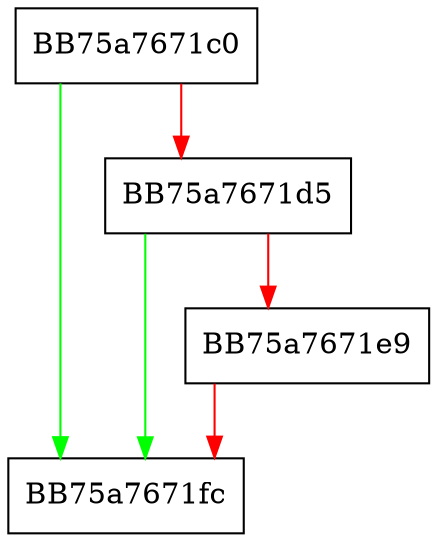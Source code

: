 digraph tidy_global {
  node [shape="box"];
  graph [splines=ortho];
  BB75a7671c0 -> BB75a7671fc [color="green"];
  BB75a7671c0 -> BB75a7671d5 [color="red"];
  BB75a7671d5 -> BB75a7671fc [color="green"];
  BB75a7671d5 -> BB75a7671e9 [color="red"];
  BB75a7671e9 -> BB75a7671fc [color="red"];
}